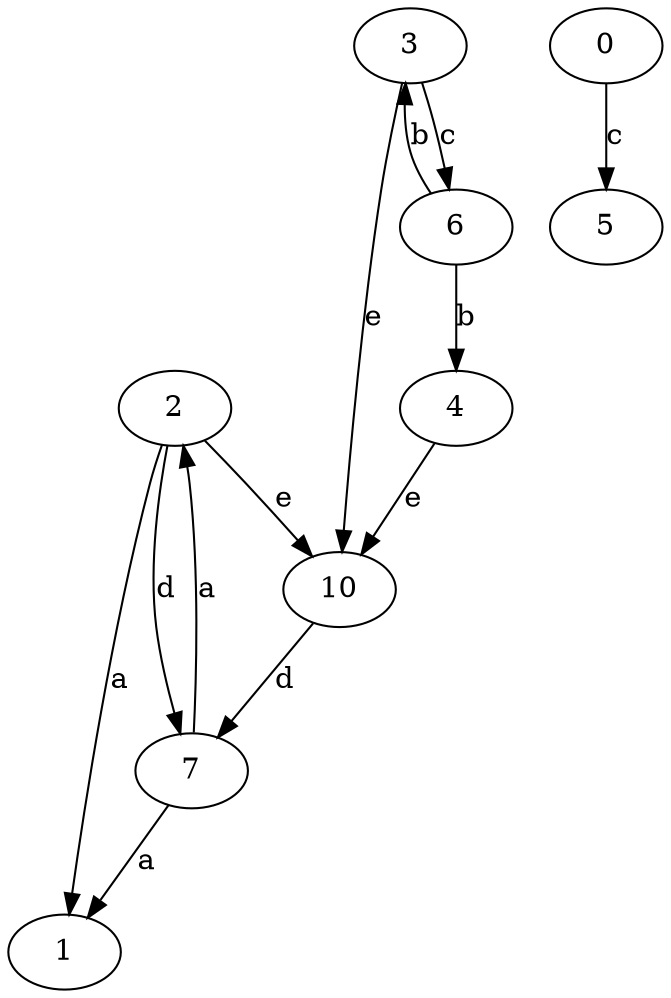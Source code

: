 strict digraph  {
1;
2;
3;
4;
5;
6;
7;
0;
10;
2 -> 1  [label=a];
2 -> 7  [label=d];
2 -> 10  [label=e];
3 -> 6  [label=c];
3 -> 10  [label=e];
4 -> 10  [label=e];
6 -> 3  [label=b];
6 -> 4  [label=b];
7 -> 1  [label=a];
7 -> 2  [label=a];
0 -> 5  [label=c];
10 -> 7  [label=d];
}
